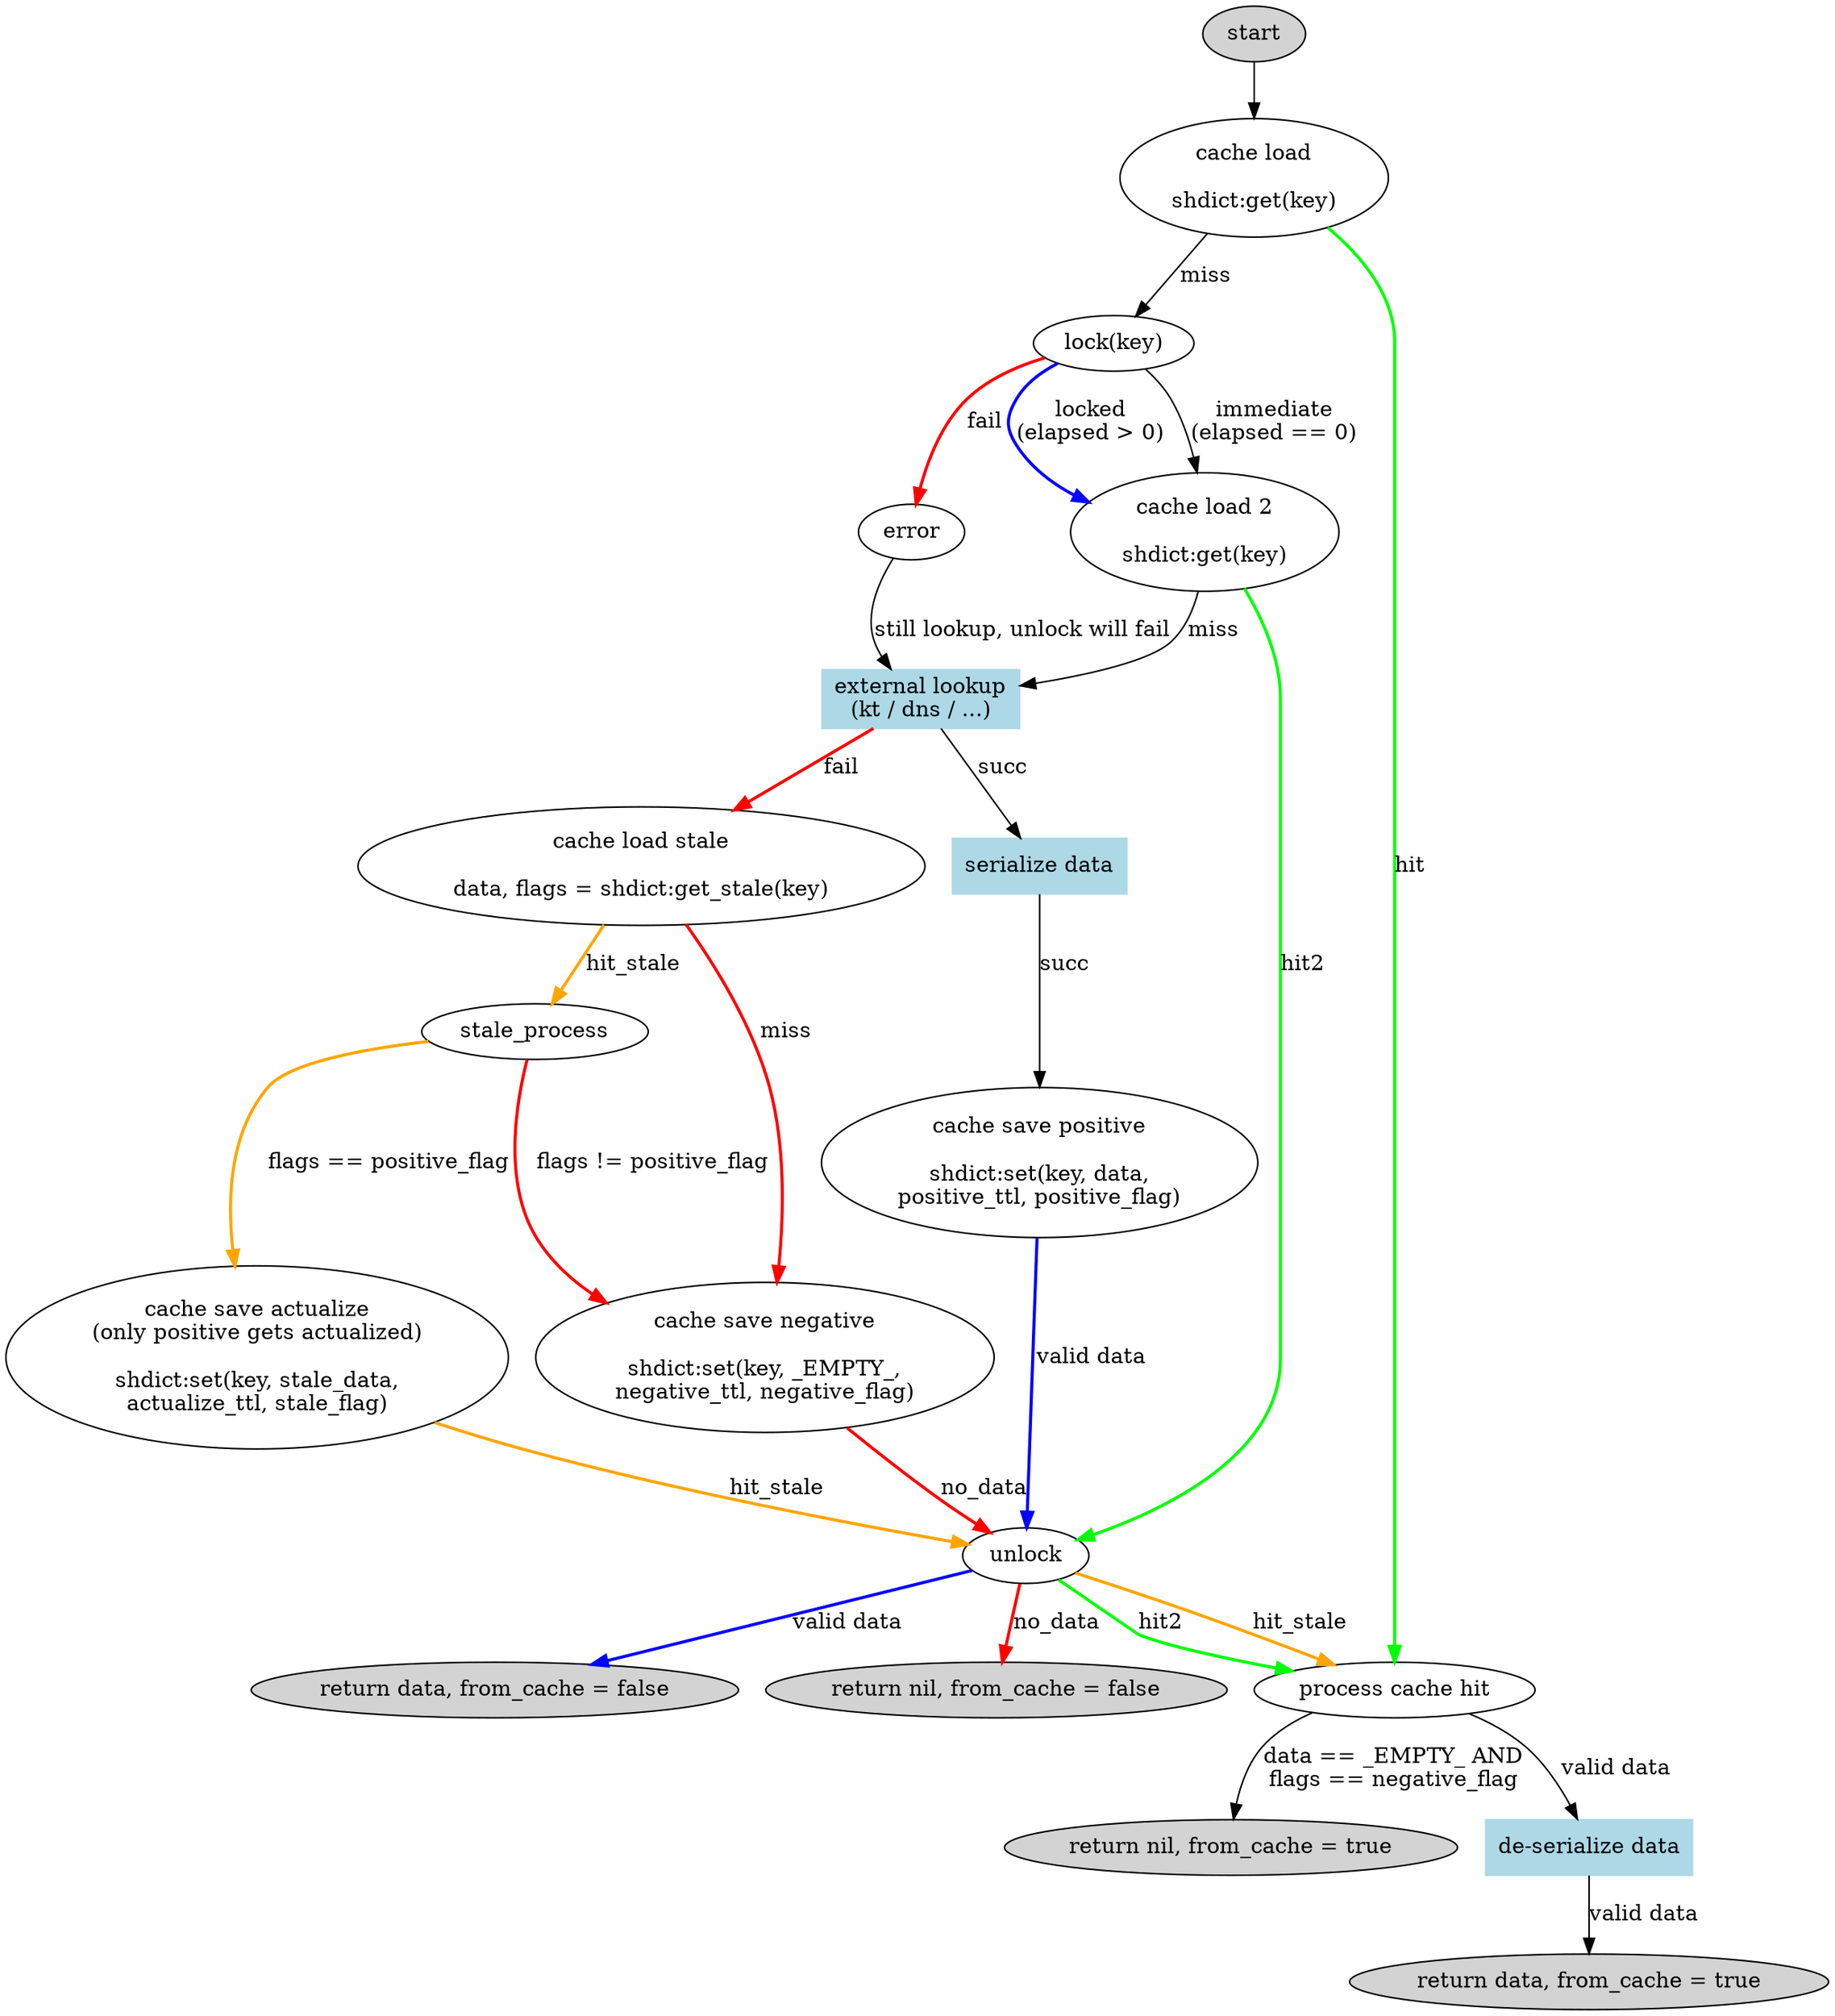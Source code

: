 digraph G {
    compound=true;

    cache_load              [ label = "cache load\n\nshdict:get(key)" ];
    cache_load_stale        [ label = "cache load stale\n\ndata, flags = shdict:get_stale(key)" ];

    cache_load_2            [ label = "cache load 2\n\nshdict:get(key)" ];

    cache_save_positive     [ label = "cache save positive\n\nshdict:set(key, data,\npositive_ttl, positive_flag)" ];
    cache_save_negative     [ label = "cache save negative\n\nshdict:set(key, _EMPTY_,\nnegative_ttl, negative_flag)" ];

    cache_save_actualize    [ label = "cache save actualize\n(only positive gets actualized)\n\nshdict:set(key, stale_data,\nactualize_ttl, stale_flag)" ];

    lock_key                [ label = "lock(key)" ];

    process_hit             [ label = "process cache hit" ];

    { node [ style = filled ];
        start;
        ret_data_from_cache     [ label = "return data, from_cache = true" ];
        ret_nil_from_cache      [ label = "return nil, from_cache = true" ];
        ret_data_not_cache      [ label = "return data, from_cache = false" ];
        ret_nil_not_cache      [ label = "return nil, from_cache = false" ];
    }

    { node [ shape = box, style = filled, color = lightblue ]
        lookup                  [ label = "external lookup\n(kt / dns / ...)" ];
        encode_data             [ label = "serialize data" ];
        decode_data             [ label = "de-serialize data" ];
    }

    start -> cache_load;

    cache_load  -> lock_key                 [ label = "miss" ];
    cache_load  -> process_hit              [ label = "hit", style = bold, color = green ];

    # fail at locking
    lock_key            -> error                    [ label = "fail", style=bold, color=red ];
    error               -> lookup                   [ label = "still lookup, unlock will fail"];

    # locked (immediate)
    lock_key            -> cache_load_2             [ label = "immediate\n(elapsed == 0)" ];

    # locked (waited)
    lock_key            -> cache_load_2             [ label = "locked\n(elapsed > 0)", style = bold, color = blue ];


    cache_load_2 ->  lookup                         [ label = "miss" ];
    cache_load_2 ->  unlock                         [ label = "hit2", style = bold, color = green ];


    lookup              -> cache_load_stale         [ label = "fail", style = bold, color = red ];
    lookup              -> encode_data -> cache_save_positive      [ label = "succ" ];

    cache_load_stale    -> cache_save_negative      [ label = "miss", style = bold, color = red ];
    cache_load_stale    -> stale_process            [ label = "hit_stale", style = bold, color = orange ];

    stale_process       -> cache_save_actualize     [ label = "flags == positive_flag", style = bold, color = orange ]
    stale_process       -> cache_save_negative      [ label = "flags != positive_flag", style = bold, color = red ];

    cache_save_actualize -> unlock -> process_hit   [ label = "hit_stale", style = bold, color = orange ];

    cache_save_negative -> unlock   -> ret_nil_not_cache                [ label = "no_data", style = bold, color = red ];

    cache_save_positive -> unlock -> ret_data_not_cache                 [ label = "valid data", style = bold, color = blue];

    unlock -> process_hit                           [ label = "hit2", style = bold, color = green ];

    process_hit -> ret_nil_from_cache               [ label = "data == _EMPTY_ AND\nflags == negative_flag" ];

    process_hit -> decode_data -> ret_data_from_cache                [ label = "valid data" ];

}
